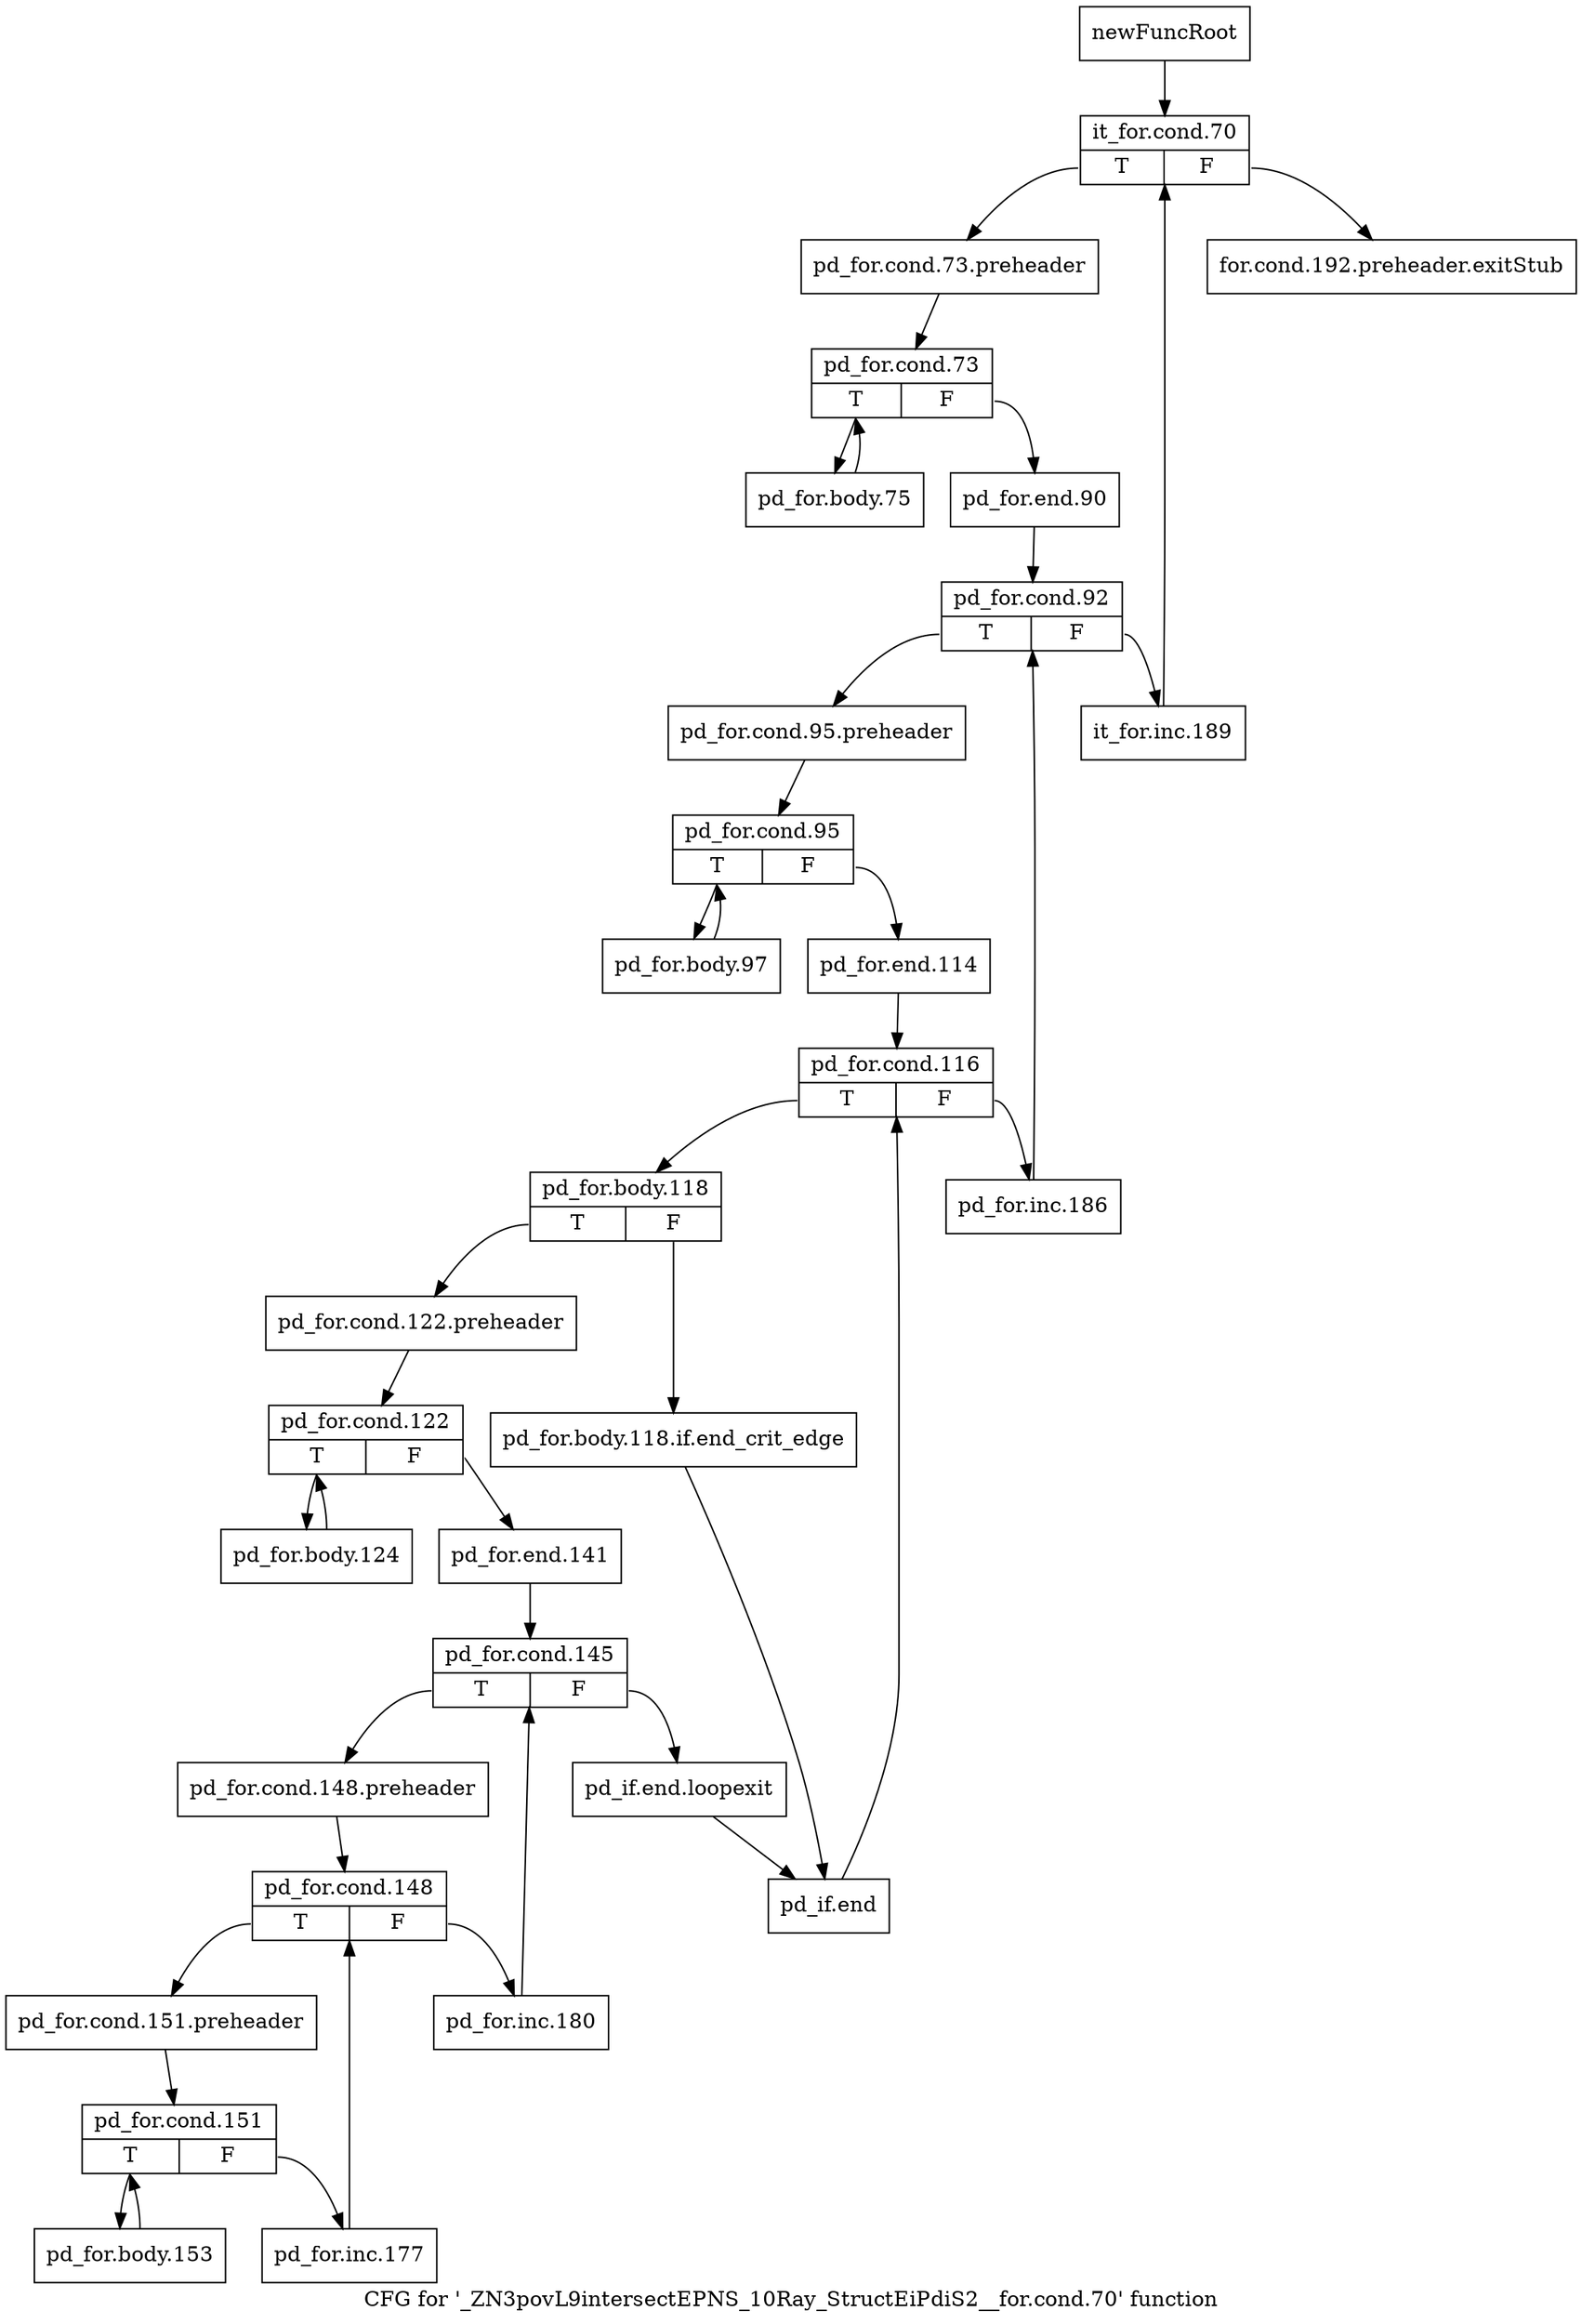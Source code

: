 digraph "CFG for '_ZN3povL9intersectEPNS_10Ray_StructEiPdiS2__for.cond.70' function" {
	label="CFG for '_ZN3povL9intersectEPNS_10Ray_StructEiPdiS2__for.cond.70' function";

	Node0x2a28090 [shape=record,label="{newFuncRoot}"];
	Node0x2a28090 -> Node0x2a28130;
	Node0x2a280e0 [shape=record,label="{for.cond.192.preheader.exitStub}"];
	Node0x2a28130 [shape=record,label="{it_for.cond.70|{<s0>T|<s1>F}}"];
	Node0x2a28130:s0 -> Node0x2a28180;
	Node0x2a28130:s1 -> Node0x2a280e0;
	Node0x2a28180 [shape=record,label="{pd_for.cond.73.preheader}"];
	Node0x2a28180 -> Node0x2a281d0;
	Node0x2a281d0 [shape=record,label="{pd_for.cond.73|{<s0>T|<s1>F}}"];
	Node0x2a281d0:s0 -> Node0x2a289f0;
	Node0x2a281d0:s1 -> Node0x2a28220;
	Node0x2a28220 [shape=record,label="{pd_for.end.90}"];
	Node0x2a28220 -> Node0x2a28270;
	Node0x2a28270 [shape=record,label="{pd_for.cond.92|{<s0>T|<s1>F}}"];
	Node0x2a28270:s0 -> Node0x2a28310;
	Node0x2a28270:s1 -> Node0x2a282c0;
	Node0x2a282c0 [shape=record,label="{it_for.inc.189}"];
	Node0x2a282c0 -> Node0x2a28130;
	Node0x2a28310 [shape=record,label="{pd_for.cond.95.preheader}"];
	Node0x2a28310 -> Node0x2a28360;
	Node0x2a28360 [shape=record,label="{pd_for.cond.95|{<s0>T|<s1>F}}"];
	Node0x2a28360:s0 -> Node0x2a289a0;
	Node0x2a28360:s1 -> Node0x2a283b0;
	Node0x2a283b0 [shape=record,label="{pd_for.end.114}"];
	Node0x2a283b0 -> Node0x2a28400;
	Node0x2a28400 [shape=record,label="{pd_for.cond.116|{<s0>T|<s1>F}}"];
	Node0x2a28400:s0 -> Node0x2a284a0;
	Node0x2a28400:s1 -> Node0x2a28450;
	Node0x2a28450 [shape=record,label="{pd_for.inc.186}"];
	Node0x2a28450 -> Node0x2a28270;
	Node0x2a284a0 [shape=record,label="{pd_for.body.118|{<s0>T|<s1>F}}"];
	Node0x2a284a0:s0 -> Node0x2a28540;
	Node0x2a284a0:s1 -> Node0x2a284f0;
	Node0x2a284f0 [shape=record,label="{pd_for.body.118.if.end_crit_edge}"];
	Node0x2a284f0 -> Node0x2a286d0;
	Node0x2a28540 [shape=record,label="{pd_for.cond.122.preheader}"];
	Node0x2a28540 -> Node0x2a28590;
	Node0x2a28590 [shape=record,label="{pd_for.cond.122|{<s0>T|<s1>F}}"];
	Node0x2a28590:s0 -> Node0x2a28950;
	Node0x2a28590:s1 -> Node0x2a285e0;
	Node0x2a285e0 [shape=record,label="{pd_for.end.141}"];
	Node0x2a285e0 -> Node0x2a28630;
	Node0x2a28630 [shape=record,label="{pd_for.cond.145|{<s0>T|<s1>F}}"];
	Node0x2a28630:s0 -> Node0x2a28720;
	Node0x2a28630:s1 -> Node0x2a28680;
	Node0x2a28680 [shape=record,label="{pd_if.end.loopexit}"];
	Node0x2a28680 -> Node0x2a286d0;
	Node0x2a286d0 [shape=record,label="{pd_if.end}"];
	Node0x2a286d0 -> Node0x2a28400;
	Node0x2a28720 [shape=record,label="{pd_for.cond.148.preheader}"];
	Node0x2a28720 -> Node0x2a28770;
	Node0x2a28770 [shape=record,label="{pd_for.cond.148|{<s0>T|<s1>F}}"];
	Node0x2a28770:s0 -> Node0x2a28810;
	Node0x2a28770:s1 -> Node0x2a287c0;
	Node0x2a287c0 [shape=record,label="{pd_for.inc.180}"];
	Node0x2a287c0 -> Node0x2a28630;
	Node0x2a28810 [shape=record,label="{pd_for.cond.151.preheader}"];
	Node0x2a28810 -> Node0x2a28860;
	Node0x2a28860 [shape=record,label="{pd_for.cond.151|{<s0>T|<s1>F}}"];
	Node0x2a28860:s0 -> Node0x2a28900;
	Node0x2a28860:s1 -> Node0x2a288b0;
	Node0x2a288b0 [shape=record,label="{pd_for.inc.177}"];
	Node0x2a288b0 -> Node0x2a28770;
	Node0x2a28900 [shape=record,label="{pd_for.body.153}"];
	Node0x2a28900 -> Node0x2a28860;
	Node0x2a28950 [shape=record,label="{pd_for.body.124}"];
	Node0x2a28950 -> Node0x2a28590;
	Node0x2a289a0 [shape=record,label="{pd_for.body.97}"];
	Node0x2a289a0 -> Node0x2a28360;
	Node0x2a289f0 [shape=record,label="{pd_for.body.75}"];
	Node0x2a289f0 -> Node0x2a281d0;
}
